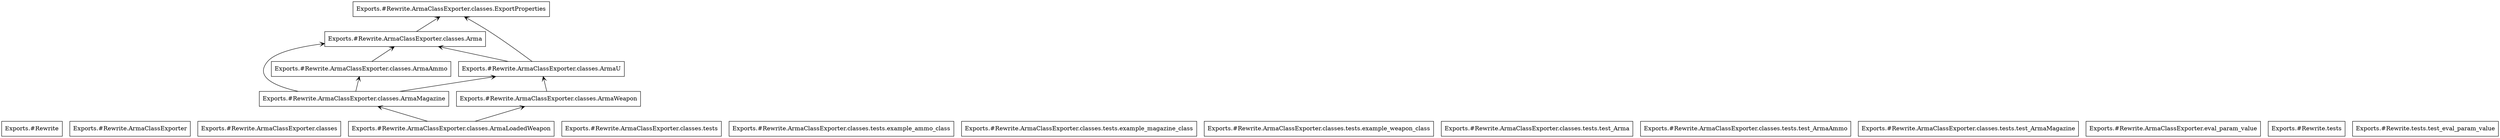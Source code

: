 digraph "packages" {
rankdir=BT
charset="utf-8"
"Exports.#Rewrite" [color="black", label=<Exports.#Rewrite>, shape="box", style="solid"];
"Exports.#Rewrite.ArmaClassExporter" [color="black", label=<Exports.#Rewrite.ArmaClassExporter>, shape="box", style="solid"];
"Exports.#Rewrite.ArmaClassExporter.classes" [color="black", label=<Exports.#Rewrite.ArmaClassExporter.classes>, shape="box", style="solid"];
"Exports.#Rewrite.ArmaClassExporter.classes.Arma" [color="black", label=<Exports.#Rewrite.ArmaClassExporter.classes.Arma>, shape="box", style="solid"];
"Exports.#Rewrite.ArmaClassExporter.classes.ArmaAmmo" [color="black", label=<Exports.#Rewrite.ArmaClassExporter.classes.ArmaAmmo>, shape="box", style="solid"];
"Exports.#Rewrite.ArmaClassExporter.classes.ArmaLoadedWeapon" [color="black", label=<Exports.#Rewrite.ArmaClassExporter.classes.ArmaLoadedWeapon>, shape="box", style="solid"];
"Exports.#Rewrite.ArmaClassExporter.classes.ArmaMagazine" [color="black", label=<Exports.#Rewrite.ArmaClassExporter.classes.ArmaMagazine>, shape="box", style="solid"];
"Exports.#Rewrite.ArmaClassExporter.classes.ArmaU" [color="black", label=<Exports.#Rewrite.ArmaClassExporter.classes.ArmaU>, shape="box", style="solid"];
"Exports.#Rewrite.ArmaClassExporter.classes.ArmaWeapon" [color="black", label=<Exports.#Rewrite.ArmaClassExporter.classes.ArmaWeapon>, shape="box", style="solid"];
"Exports.#Rewrite.ArmaClassExporter.classes.ExportProperties" [color="black", label=<Exports.#Rewrite.ArmaClassExporter.classes.ExportProperties>, shape="box", style="solid"];
"Exports.#Rewrite.ArmaClassExporter.classes.tests" [color="black", label=<Exports.#Rewrite.ArmaClassExporter.classes.tests>, shape="box", style="solid"];
"Exports.#Rewrite.ArmaClassExporter.classes.tests.example_ammo_class" [color="black", label=<Exports.#Rewrite.ArmaClassExporter.classes.tests.example_ammo_class>, shape="box", style="solid"];
"Exports.#Rewrite.ArmaClassExporter.classes.tests.example_magazine_class" [color="black", label=<Exports.#Rewrite.ArmaClassExporter.classes.tests.example_magazine_class>, shape="box", style="solid"];
"Exports.#Rewrite.ArmaClassExporter.classes.tests.example_weapon_class" [color="black", label=<Exports.#Rewrite.ArmaClassExporter.classes.tests.example_weapon_class>, shape="box", style="solid"];
"Exports.#Rewrite.ArmaClassExporter.classes.tests.test_Arma" [color="black", label=<Exports.#Rewrite.ArmaClassExporter.classes.tests.test_Arma>, shape="box", style="solid"];
"Exports.#Rewrite.ArmaClassExporter.classes.tests.test_ArmaAmmo" [color="black", label=<Exports.#Rewrite.ArmaClassExporter.classes.tests.test_ArmaAmmo>, shape="box", style="solid"];
"Exports.#Rewrite.ArmaClassExporter.classes.tests.test_ArmaMagazine" [color="black", label=<Exports.#Rewrite.ArmaClassExporter.classes.tests.test_ArmaMagazine>, shape="box", style="solid"];
"Exports.#Rewrite.ArmaClassExporter.eval_param_value" [color="black", label=<Exports.#Rewrite.ArmaClassExporter.eval_param_value>, shape="box", style="solid"];
"Exports.#Rewrite.tests" [color="black", label=<Exports.#Rewrite.tests>, shape="box", style="solid"];
"Exports.#Rewrite.tests.test_eval_param_value" [color="black", label=<Exports.#Rewrite.tests.test_eval_param_value>, shape="box", style="solid"];
"Exports.#Rewrite.ArmaClassExporter.classes.Arma" -> "Exports.#Rewrite.ArmaClassExporter.classes.ExportProperties" [arrowhead="open", arrowtail="none"];
"Exports.#Rewrite.ArmaClassExporter.classes.ArmaAmmo" -> "Exports.#Rewrite.ArmaClassExporter.classes.Arma" [arrowhead="open", arrowtail="none"];
"Exports.#Rewrite.ArmaClassExporter.classes.ArmaLoadedWeapon" -> "Exports.#Rewrite.ArmaClassExporter.classes.ArmaMagazine" [arrowhead="open", arrowtail="none"];
"Exports.#Rewrite.ArmaClassExporter.classes.ArmaLoadedWeapon" -> "Exports.#Rewrite.ArmaClassExporter.classes.ArmaWeapon" [arrowhead="open", arrowtail="none"];
"Exports.#Rewrite.ArmaClassExporter.classes.ArmaMagazine" -> "Exports.#Rewrite.ArmaClassExporter.classes.Arma" [arrowhead="open", arrowtail="none"];
"Exports.#Rewrite.ArmaClassExporter.classes.ArmaMagazine" -> "Exports.#Rewrite.ArmaClassExporter.classes.ArmaAmmo" [arrowhead="open", arrowtail="none"];
"Exports.#Rewrite.ArmaClassExporter.classes.ArmaMagazine" -> "Exports.#Rewrite.ArmaClassExporter.classes.ArmaU" [arrowhead="open", arrowtail="none"];
"Exports.#Rewrite.ArmaClassExporter.classes.ArmaU" -> "Exports.#Rewrite.ArmaClassExporter.classes.Arma" [arrowhead="open", arrowtail="none"];
"Exports.#Rewrite.ArmaClassExporter.classes.ArmaU" -> "Exports.#Rewrite.ArmaClassExporter.classes.ExportProperties" [arrowhead="open", arrowtail="none"];
"Exports.#Rewrite.ArmaClassExporter.classes.ArmaWeapon" -> "Exports.#Rewrite.ArmaClassExporter.classes.ArmaU" [arrowhead="open", arrowtail="none"];
}
